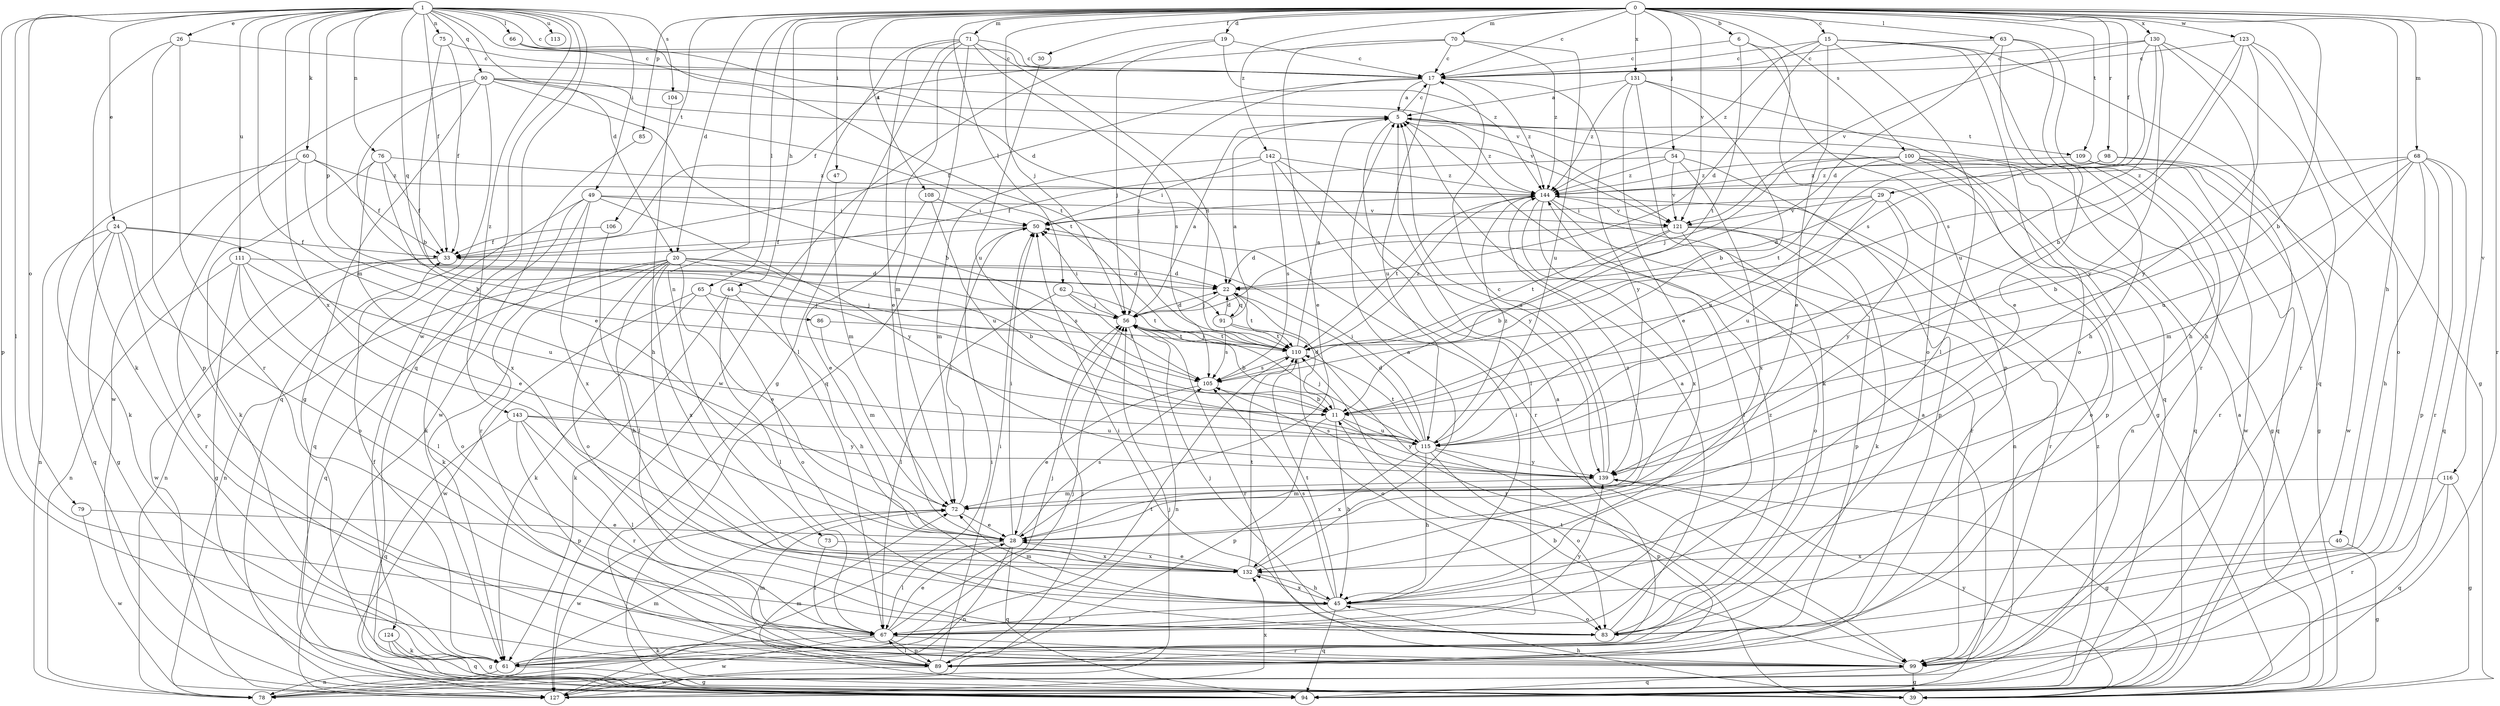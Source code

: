 strict digraph  {
0;
1;
5;
6;
11;
15;
17;
19;
20;
22;
24;
26;
28;
29;
30;
33;
39;
40;
44;
45;
47;
49;
50;
54;
56;
60;
61;
62;
63;
65;
66;
67;
68;
70;
71;
72;
73;
75;
76;
78;
79;
83;
85;
86;
89;
90;
91;
94;
98;
99;
100;
104;
105;
106;
108;
109;
110;
111;
113;
115;
116;
121;
123;
124;
127;
130;
131;
132;
139;
142;
143;
144;
0 -> 6  [label=b];
0 -> 11  [label=b];
0 -> 15  [label=c];
0 -> 17  [label=c];
0 -> 19  [label=d];
0 -> 20  [label=d];
0 -> 29  [label=f];
0 -> 30  [label=f];
0 -> 40  [label=h];
0 -> 44  [label=h];
0 -> 47  [label=i];
0 -> 54  [label=j];
0 -> 56  [label=j];
0 -> 62  [label=l];
0 -> 63  [label=l];
0 -> 65  [label=l];
0 -> 68  [label=m];
0 -> 70  [label=m];
0 -> 71  [label=m];
0 -> 73  [label=n];
0 -> 85  [label=p];
0 -> 98  [label=r];
0 -> 99  [label=r];
0 -> 100  [label=s];
0 -> 106  [label=t];
0 -> 108  [label=t];
0 -> 109  [label=t];
0 -> 116  [label=v];
0 -> 121  [label=v];
0 -> 123  [label=w];
0 -> 130  [label=x];
0 -> 131  [label=x];
0 -> 142  [label=z];
1 -> 17  [label=c];
1 -> 20  [label=d];
1 -> 22  [label=d];
1 -> 24  [label=e];
1 -> 26  [label=e];
1 -> 33  [label=f];
1 -> 49  [label=i];
1 -> 60  [label=k];
1 -> 66  [label=l];
1 -> 67  [label=l];
1 -> 72  [label=m];
1 -> 75  [label=n];
1 -> 76  [label=n];
1 -> 79  [label=o];
1 -> 86  [label=p];
1 -> 89  [label=p];
1 -> 90  [label=q];
1 -> 91  [label=q];
1 -> 94  [label=q];
1 -> 104  [label=s];
1 -> 111  [label=u];
1 -> 113  [label=u];
1 -> 124  [label=w];
1 -> 132  [label=x];
1 -> 143  [label=z];
5 -> 17  [label=c];
5 -> 39  [label=g];
5 -> 67  [label=l];
5 -> 109  [label=t];
5 -> 144  [label=z];
6 -> 17  [label=c];
6 -> 83  [label=o];
6 -> 89  [label=p];
6 -> 110  [label=t];
11 -> 22  [label=d];
11 -> 45  [label=h];
11 -> 89  [label=p];
11 -> 115  [label=u];
11 -> 139  [label=y];
15 -> 17  [label=c];
15 -> 22  [label=d];
15 -> 28  [label=e];
15 -> 45  [label=h];
15 -> 67  [label=l];
15 -> 83  [label=o];
15 -> 94  [label=q];
15 -> 144  [label=z];
17 -> 5  [label=a];
17 -> 33  [label=f];
17 -> 56  [label=j];
17 -> 115  [label=u];
17 -> 139  [label=y];
17 -> 144  [label=z];
19 -> 17  [label=c];
19 -> 56  [label=j];
19 -> 127  [label=w];
19 -> 144  [label=z];
20 -> 11  [label=b];
20 -> 22  [label=d];
20 -> 28  [label=e];
20 -> 45  [label=h];
20 -> 61  [label=k];
20 -> 78  [label=n];
20 -> 83  [label=o];
20 -> 94  [label=q];
20 -> 105  [label=s];
20 -> 132  [label=x];
22 -> 56  [label=j];
22 -> 110  [label=t];
22 -> 91  [label=q];
24 -> 28  [label=e];
24 -> 33  [label=f];
24 -> 39  [label=g];
24 -> 78  [label=n];
24 -> 83  [label=o];
24 -> 94  [label=q];
24 -> 99  [label=r];
26 -> 17  [label=c];
26 -> 61  [label=k];
26 -> 89  [label=p];
26 -> 99  [label=r];
28 -> 50  [label=i];
28 -> 67  [label=l];
28 -> 78  [label=n];
28 -> 94  [label=q];
28 -> 105  [label=s];
28 -> 132  [label=x];
28 -> 144  [label=z];
29 -> 22  [label=d];
29 -> 50  [label=i];
29 -> 83  [label=o];
29 -> 115  [label=u];
29 -> 121  [label=v];
29 -> 139  [label=y];
30 -> 115  [label=u];
33 -> 22  [label=d];
33 -> 78  [label=n];
33 -> 127  [label=w];
39 -> 5  [label=a];
39 -> 45  [label=h];
39 -> 72  [label=m];
39 -> 110  [label=t];
39 -> 139  [label=y];
40 -> 39  [label=g];
40 -> 132  [label=x];
44 -> 45  [label=h];
44 -> 56  [label=j];
44 -> 61  [label=k];
44 -> 67  [label=l];
45 -> 50  [label=i];
45 -> 67  [label=l];
45 -> 72  [label=m];
45 -> 83  [label=o];
45 -> 94  [label=q];
45 -> 105  [label=s];
45 -> 110  [label=t];
45 -> 132  [label=x];
47 -> 72  [label=m];
49 -> 50  [label=i];
49 -> 61  [label=k];
49 -> 94  [label=q];
49 -> 99  [label=r];
49 -> 121  [label=v];
49 -> 132  [label=x];
49 -> 139  [label=y];
50 -> 33  [label=f];
54 -> 33  [label=f];
54 -> 89  [label=p];
54 -> 121  [label=v];
54 -> 132  [label=x];
54 -> 144  [label=z];
56 -> 5  [label=a];
56 -> 11  [label=b];
56 -> 22  [label=d];
56 -> 50  [label=i];
56 -> 78  [label=n];
56 -> 99  [label=r];
56 -> 110  [label=t];
60 -> 11  [label=b];
60 -> 33  [label=f];
60 -> 61  [label=k];
60 -> 89  [label=p];
60 -> 144  [label=z];
61 -> 5  [label=a];
61 -> 33  [label=f];
61 -> 39  [label=g];
61 -> 56  [label=j];
61 -> 78  [label=n];
61 -> 110  [label=t];
62 -> 56  [label=j];
62 -> 67  [label=l];
62 -> 105  [label=s];
62 -> 110  [label=t];
63 -> 17  [label=c];
63 -> 22  [label=d];
63 -> 28  [label=e];
63 -> 45  [label=h];
63 -> 99  [label=r];
65 -> 56  [label=j];
65 -> 61  [label=k];
65 -> 83  [label=o];
65 -> 127  [label=w];
66 -> 17  [label=c];
66 -> 110  [label=t];
66 -> 121  [label=v];
67 -> 28  [label=e];
67 -> 56  [label=j];
67 -> 61  [label=k];
67 -> 89  [label=p];
67 -> 99  [label=r];
67 -> 127  [label=w];
67 -> 139  [label=y];
68 -> 11  [label=b];
68 -> 45  [label=h];
68 -> 72  [label=m];
68 -> 89  [label=p];
68 -> 94  [label=q];
68 -> 99  [label=r];
68 -> 115  [label=u];
68 -> 144  [label=z];
70 -> 17  [label=c];
70 -> 28  [label=e];
70 -> 33  [label=f];
70 -> 115  [label=u];
70 -> 144  [label=z];
71 -> 17  [label=c];
71 -> 28  [label=e];
71 -> 39  [label=g];
71 -> 67  [label=l];
71 -> 72  [label=m];
71 -> 94  [label=q];
71 -> 105  [label=s];
71 -> 110  [label=t];
72 -> 28  [label=e];
72 -> 50  [label=i];
72 -> 127  [label=w];
73 -> 67  [label=l];
73 -> 132  [label=x];
75 -> 11  [label=b];
75 -> 17  [label=c];
75 -> 33  [label=f];
76 -> 33  [label=f];
76 -> 61  [label=k];
76 -> 105  [label=s];
76 -> 132  [label=x];
76 -> 144  [label=z];
78 -> 72  [label=m];
79 -> 28  [label=e];
79 -> 127  [label=w];
83 -> 5  [label=a];
83 -> 50  [label=i];
83 -> 56  [label=j];
83 -> 144  [label=z];
85 -> 127  [label=w];
86 -> 72  [label=m];
86 -> 110  [label=t];
89 -> 50  [label=i];
89 -> 56  [label=j];
89 -> 67  [label=l];
89 -> 72  [label=m];
89 -> 127  [label=w];
90 -> 5  [label=a];
90 -> 11  [label=b];
90 -> 28  [label=e];
90 -> 39  [label=g];
90 -> 94  [label=q];
90 -> 110  [label=t];
90 -> 121  [label=v];
90 -> 127  [label=w];
91 -> 5  [label=a];
91 -> 22  [label=d];
91 -> 99  [label=r];
91 -> 105  [label=s];
91 -> 110  [label=t];
94 -> 5  [label=a];
94 -> 144  [label=z];
98 -> 99  [label=r];
98 -> 115  [label=u];
98 -> 127  [label=w];
98 -> 144  [label=z];
99 -> 11  [label=b];
99 -> 39  [label=g];
99 -> 94  [label=q];
100 -> 39  [label=g];
100 -> 56  [label=j];
100 -> 78  [label=n];
100 -> 89  [label=p];
100 -> 94  [label=q];
100 -> 110  [label=t];
100 -> 144  [label=z];
104 -> 45  [label=h];
105 -> 11  [label=b];
105 -> 28  [label=e];
106 -> 33  [label=f];
106 -> 67  [label=l];
108 -> 28  [label=e];
108 -> 50  [label=i];
108 -> 115  [label=u];
109 -> 39  [label=g];
109 -> 94  [label=q];
109 -> 127  [label=w];
109 -> 144  [label=z];
110 -> 5  [label=a];
110 -> 56  [label=j];
110 -> 83  [label=o];
110 -> 105  [label=s];
110 -> 144  [label=z];
111 -> 22  [label=d];
111 -> 39  [label=g];
111 -> 67  [label=l];
111 -> 78  [label=n];
111 -> 83  [label=o];
111 -> 115  [label=u];
115 -> 22  [label=d];
115 -> 45  [label=h];
115 -> 50  [label=i];
115 -> 56  [label=j];
115 -> 83  [label=o];
115 -> 89  [label=p];
115 -> 110  [label=t];
115 -> 132  [label=x];
115 -> 139  [label=y];
115 -> 144  [label=z];
116 -> 39  [label=g];
116 -> 72  [label=m];
116 -> 94  [label=q];
116 -> 99  [label=r];
121 -> 11  [label=b];
121 -> 22  [label=d];
121 -> 61  [label=k];
121 -> 83  [label=o];
121 -> 89  [label=p];
121 -> 99  [label=r];
121 -> 110  [label=t];
123 -> 11  [label=b];
123 -> 17  [label=c];
123 -> 39  [label=g];
123 -> 83  [label=o];
123 -> 105  [label=s];
123 -> 139  [label=y];
124 -> 39  [label=g];
124 -> 61  [label=k];
124 -> 94  [label=q];
127 -> 50  [label=i];
127 -> 56  [label=j];
127 -> 132  [label=x];
130 -> 17  [label=c];
130 -> 45  [label=h];
130 -> 99  [label=r];
130 -> 105  [label=s];
130 -> 115  [label=u];
130 -> 121  [label=v];
130 -> 139  [label=y];
131 -> 5  [label=a];
131 -> 11  [label=b];
131 -> 28  [label=e];
131 -> 61  [label=k];
131 -> 94  [label=q];
131 -> 144  [label=z];
132 -> 5  [label=a];
132 -> 28  [label=e];
132 -> 45  [label=h];
132 -> 110  [label=t];
139 -> 5  [label=a];
139 -> 17  [label=c];
139 -> 39  [label=g];
139 -> 72  [label=m];
139 -> 105  [label=s];
142 -> 50  [label=i];
142 -> 72  [label=m];
142 -> 99  [label=r];
142 -> 105  [label=s];
142 -> 139  [label=y];
142 -> 144  [label=z];
143 -> 67  [label=l];
143 -> 89  [label=p];
143 -> 94  [label=q];
143 -> 99  [label=r];
143 -> 115  [label=u];
143 -> 139  [label=y];
144 -> 50  [label=i];
144 -> 67  [label=l];
144 -> 78  [label=n];
144 -> 99  [label=r];
144 -> 110  [label=t];
144 -> 121  [label=v];
144 -> 132  [label=x];
}
